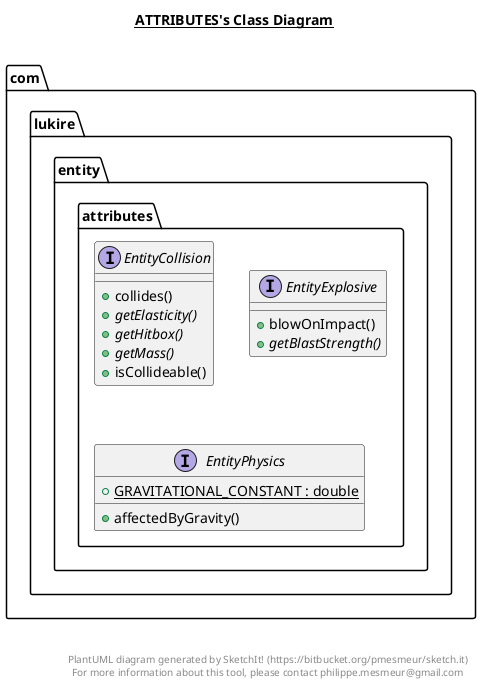 @startuml

title __ATTRIBUTES's Class Diagram__\n

  namespace com.lukire.entity {
    namespace attributes {
      interface com.lukire.entity.attributes.EntityCollision {
          + collides()
          {abstract} + getElasticity()
          {abstract} + getHitbox()
          {abstract} + getMass()
          + isCollideable()
      }
    }
  }
  

  namespace com.lukire.entity {
    namespace attributes {
      interface com.lukire.entity.attributes.EntityExplosive {
          + blowOnImpact()
          {abstract} + getBlastStrength()
      }
    }
  }
  

  namespace com.lukire.entity {
    namespace attributes {
      interface com.lukire.entity.attributes.EntityPhysics {
          {static} + GRAVITATIONAL_CONSTANT : double
          + affectedByGravity()
      }
    }
  }
  



right footer


PlantUML diagram generated by SketchIt! (https://bitbucket.org/pmesmeur/sketch.it)
For more information about this tool, please contact philippe.mesmeur@gmail.com
endfooter

@enduml
